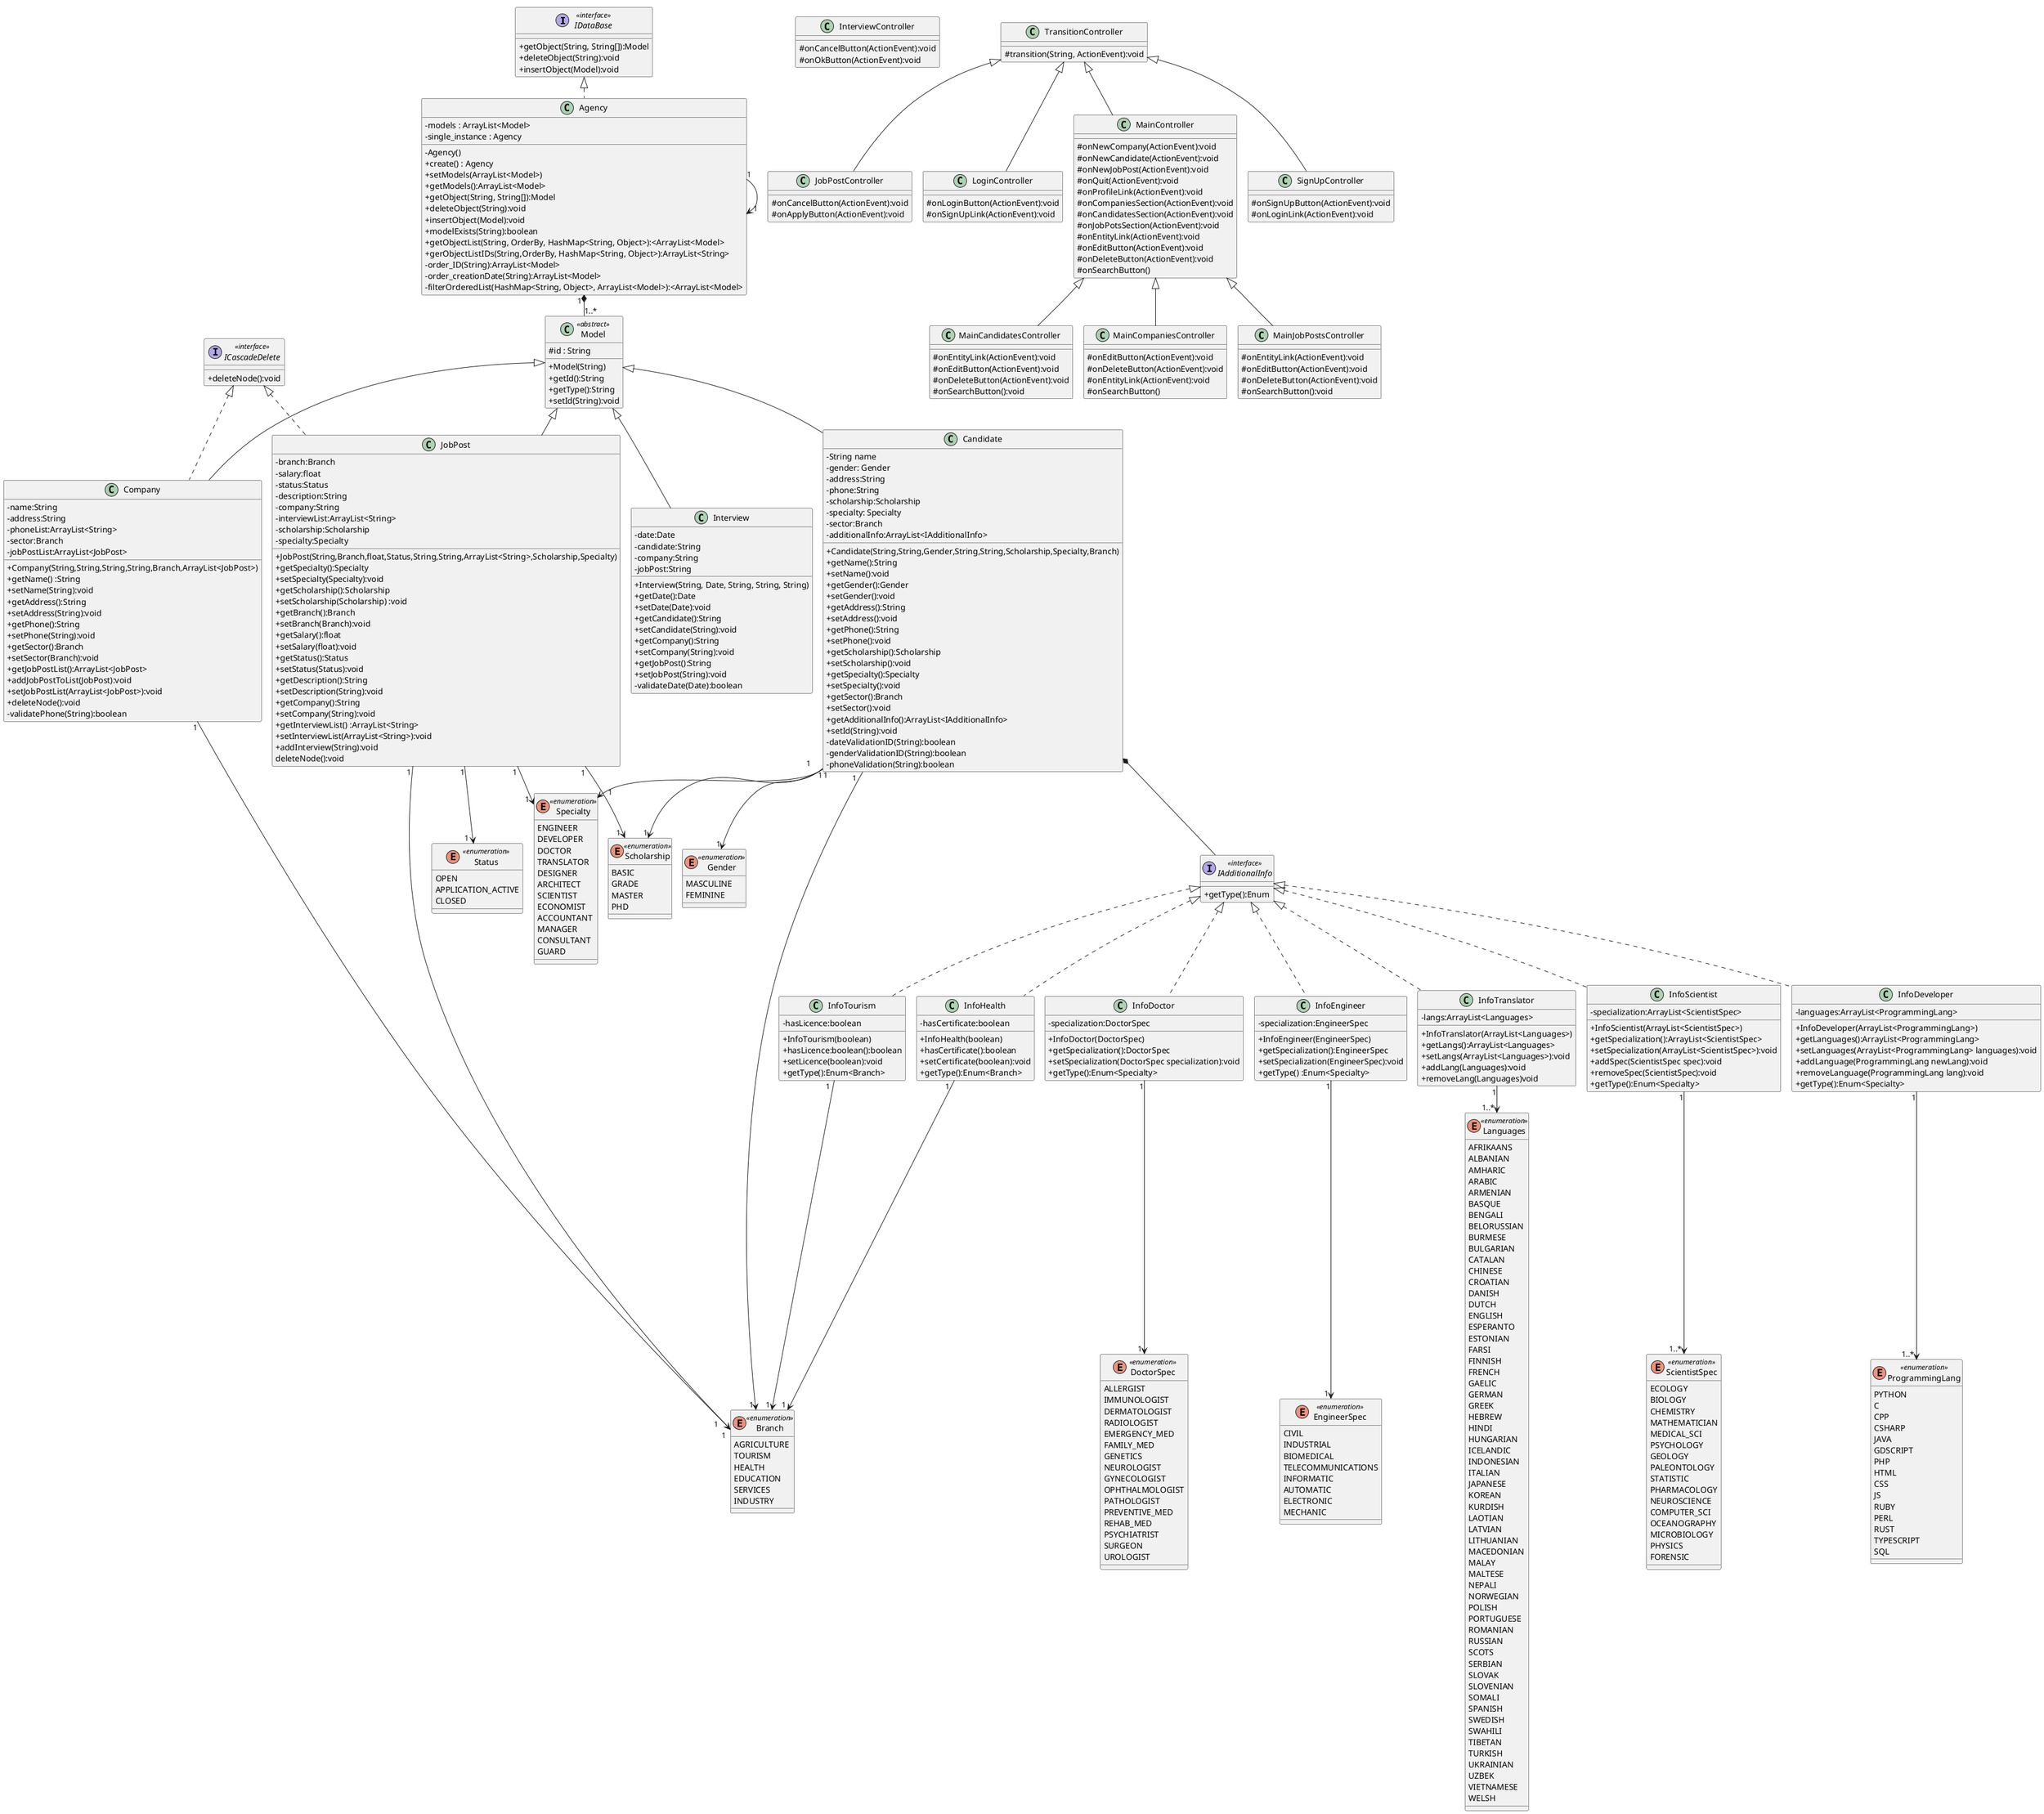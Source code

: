 @startuml
skinparam classAttributeIconSize 0
!pragma layout smetana

interface IDataBase<<interface>>{
    +getObject(String, String[]):Model
    +deleteObject(String):void
    +insertObject(Model):void

}
interface IAdditionalInfo <<interface>>{
    +getType():Enum
}

interface ICascadeDelete <<interface>>{
    +deleteNode():void
}
class Agency implements IDataBase{
    -models : ArrayList<Model>
    -single_instance : Agency
    -Agency()
    +create() : Agency
    +setModels(ArrayList<Model>)
    +getModels():ArrayList<Model>
    +getObject(String, String[]):Model
    +deleteObject(String):void
    +insertObject(Model):void
    +modelExists(String):boolean
    +getObjectList(String, OrderBy, HashMap<String, Object>):<ArrayList<Model>
    +gerObjectListIDs(String,OrderBy, HashMap<String, Object>):ArrayList<String>
    -order_ID(String):ArrayList<Model>
    -order_creationDate(String):ArrayList<Model>
    -filterOrderedList(HashMap<String, Object>, ArrayList<Model>):<ArrayList<Model>
}

class Model<<abstract>>{
    # id : String
    +Model(String)
    +getId():String
    +getType():String
    +setId(String):void
}

class Candidate extends Model{
    -String name
    -gender: Gender
    -address:String
    -phone:String
    -scholarship:Scholarship
    -specialty: Specialty
    -sector:Branch
    -additionalInfo:ArrayList<IAdditionalInfo>
    +Candidate(String,String,Gender,String,String,Scholarship,Specialty,Branch)
    +getName():String
    +setName():void
    +getGender():Gender
    +setGender():void
    +getAddress():String
    +setAddress():void
    +getPhone():String
    +setPhone():void
    +getScholarship():Scholarship
    +setScholarship():void
    +getSpecialty():Specialty
    +setSpecialty():void
    +getSector():Branch
    +setSector():void
    +getAdditionalInfo():ArrayList<IAdditionalInfo>
    +setId(String):void
    -dateValidationID(String):boolean
    -genderValidationID(String):boolean
    -phoneValidation(String):boolean
}

class Company extends Model implements ICascadeDelete{
    -name:String
    -address:String
    -phoneList:ArrayList<String>
    -sector:Branch
    -jobPostList:ArrayList<JobPost>
    +Company(String,String,String,String,Branch,ArrayList<JobPost>)
    +getName() :String
    +setName(String):void
    +getAddress():String
    +setAddress(String):void
    +getPhone():String
    +setPhone(String):void
    +getSector():Branch
    +setSector(Branch):void
    +getJobPostList():ArrayList<JobPost>
    +addJobPostToList(JobPost):void
    +setJobPostList(ArrayList<JobPost>):void
    +deleteNode():void
    -validatePhone(String):boolean
}


class Interview extends Model{
    -date:Date
    -candidate:String
    -company:String
    -jobPost:String
    +Interview(String, Date, String, String, String)
    +getDate():Date
    +setDate(Date):void
    +getCandidate():String
    +setCandidate(String):void
    +getCompany():String
    +setCompany(String):void
    +getJobPost():String
    +setJobPost(String):void
    -validateDate(Date):boolean
}

class JobPost extends Model implements ICascadeDelete{
    -branch:Branch
    -salary:float
    -status:Status
    -description:String
    -company:String
    -interviewList:ArrayList<String>
    -scholarship:Scholarship
    -specialty:Specialty
    +JobPost(String,Branch,float,Status,String,String,ArrayList<String>,Scholarship,Specialty)
    +getSpecialty():Specialty
    +setSpecialty(Specialty):void
    +getScholarship():Scholarship
    +setScholarship(Scholarship) :void
    +getBranch():Branch
    +setBranch(Branch):void
    +getSalary():float
    +setSalary(float):void
    +getStatus():Status
    +setStatus(Status):void
    +getDescription():String
    +setDescription(String):void
    +getCompany():String
    +setCompany(String):void
    +getInterviewList() :ArrayList<String>
    +setInterviewList(ArrayList<String>):void
    +addInterview(String):void
    deleteNode():void
}


class InfoDeveloper implements IAdditionalInfo{
    -languages:ArrayList<ProgrammingLang>
    +InfoDeveloper(ArrayList<ProgrammingLang>)
    +getLanguages():ArrayList<ProgrammingLang>
    +setLanguages(ArrayList<ProgrammingLang> languages):void
    +addLanguage(ProgrammingLang newLang):void
    +removeLanguage(ProgrammingLang lang):void
    +getType():Enum<Specialty>
}

class InfoDoctor implements IAdditionalInfo{
    -specialization:DoctorSpec
    +InfoDoctor(DoctorSpec)
    +getSpecialization():DoctorSpec
    +setSpecialization(DoctorSpec specialization):void
    +getType():Enum<Specialty>
}

class InfoEngineer implements IAdditionalInfo{
    -specialization:EngineerSpec
    +InfoEngineer(EngineerSpec)
    +getSpecialization():EngineerSpec
    +setSpecialization(EngineerSpec):void
    +getType() :Enum<Specialty>
}

class InfoHealth implements IAdditionalInfo{
    -hasCertificate:boolean
    +InfoHealth(boolean)
    +hasCertificate():boolean
    +setCertificate(boolean):void
    +getType():Enum<Branch>
}
class InfoTourism implements IAdditionalInfo{
    -hasLicence:boolean
    +InfoTourism(boolean)
    +hasLicence:boolean():boolean
    +setLicence(boolean):void
    +getType():Enum<Branch>
}

class InfoTranslator implements IAdditionalInfo{
    -langs:ArrayList<Languages>
    +InfoTranslator(ArrayList<Languages>)
    +getLangs():ArrayList<Languages>
    +setLangs(ArrayList<Languages>):void
    +addLang(Languages):void
    +removeLang(Languages)void
}

class InfoScientist implements IAdditionalInfo{
    -specialization:ArrayList<ScientistSpec>
    +InfoScientist(ArrayList<ScientistSpec>)
    +getSpecialization():ArrayList<ScientistSpec>
    +setSpecialization(ArrayList<ScientistSpec>):void
    +addSpec(ScientistSpec spec):void
    +removeSpec(ScientistSpec):void
    +getType():Enum<Specialty>
}

class InterviewController {
    #onCancelButton(ActionEvent):void
    #onOkButton(ActionEvent):void
}

class JobPostController extends TransitionController{
    #onCancelButton(ActionEvent):void
    #onApplyButton(ActionEvent):void
}

class LoginController extends TransitionController {
    #onLoginButton(ActionEvent):void
    #onSignUpLink(ActionEvent):void
}

class MainCandidatesController extends MainController {
    #onEntityLink(ActionEvent):void
    #onEditButton(ActionEvent):void
    #onDeleteButton(ActionEvent):void 
    #onSearchButton():void
}

class MainCompaniesController extends  MainController{
    #onEditButton(ActionEvent):void
    #onDeleteButton(ActionEvent):void
    #onEntityLink(ActionEvent):void
    #onSearchButton()
}
class MainController extends TransitionController{
    #onNewCompany(ActionEvent):void
    #onNewCandidate(ActionEvent):void
    #onNewJobPost(ActionEvent):void 
    #onQuit(ActionEvent):void
    #onProfileLink(ActionEvent):void
    #onCompaniesSection(ActionEvent):void
    #onCandidatesSection(ActionEvent):void
    #onJobPotsSection(ActionEvent):void
    #onEntityLink(ActionEvent):void
    #onEditButton(ActionEvent):void
    #onDeleteButton(ActionEvent):void 
    #onSearchButton()
}

class SignUpController extends TransitionController{
    #onSignUpButton(ActionEvent):void
    #onLoginLink(ActionEvent):void
}

class MainJobPostsController extends MainController {
    #onEntityLink(ActionEvent):void
    #onEditButton(ActionEvent):void
    #onDeleteButton(ActionEvent):void
    #onSearchButton():void
}

class TransitionController {
    #transition(String, ActionEvent):void
}
enum Branch <<enumeration>>{
    AGRICULTURE
    TOURISM
    HEALTH
    EDUCATION
    SERVICES
    INDUSTRY
}

enum DoctorSpec <<enumeration>>{
    ALLERGIST
    IMMUNOLOGIST
    DERMATOLOGIST
    RADIOLOGIST
    EMERGENCY_MED
    FAMILY_MED
    GENETICS
    NEUROLOGIST
    GYNECOLOGIST
    OPHTHALMOLOGIST
    PATHOLOGIST
    PREVENTIVE_MED
    REHAB_MED
    PSYCHIATRIST
    SURGEON
    UROLOGIST
}

enum EngineerSpec <<enumeration>>{
    CIVIL
    INDUSTRIAL
    BIOMEDICAL
    TELECOMMUNICATIONS
    INFORMATIC
    AUTOMATIC
    ELECTRONIC
    MECHANIC
}

enum Gender <<enumeration>>{
    MASCULINE
    FEMININE
}

enum Languages <<enumeration>>{
    AFRIKAANS
    ALBANIAN
    AMHARIC
    ARABIC
    ARMENIAN
    BASQUE
    BENGALI
    BELORUSSIAN
    BURMESE
    BULGARIAN
    CATALAN
    CHINESE
    CROATIAN
    DANISH
    DUTCH
    ENGLISH
    ESPERANTO
    ESTONIAN
    FARSI
    FINNISH
    FRENCH
    GAELIC
    GERMAN
    GREEK
    HEBREW
    HINDI
    HUNGARIAN
    ICELANDIC
    INDONESIAN
    ITALIAN
    JAPANESE
    KOREAN
    KURDISH
    LAOTIAN
    LATVIAN
    LITHUANIAN
    MACEDONIAN
    MALAY
    MALTESE
    NEPALI
    NORWEGIAN
    POLISH
    PORTUGUESE
    ROMANIAN
    RUSSIAN
    SCOTS
    SERBIAN
    SLOVAK
    SLOVENIAN
    SOMALI
    SPANISH
    SWEDISH
    SWAHILI
    TIBETAN
    TURKISH
    UKRAINIAN
    UZBEK
    VIETNAMESE
    WELSH
}

enum ProgrammingLang <<enumeration>>{
    PYTHON
    C
    CPP
    CSHARP
    JAVA
    GDSCRIPT
    PHP
    HTML
    CSS
    JS
    RUBY
    PERL
    RUST
    TYPESCRIPT
    SQL
}

enum Scholarship <<enumeration>>{
    BASIC
    GRADE
    MASTER
    PHD
}

enum ScientistSpec <<enumeration>>{
    ECOLOGY
    BIOLOGY
    CHEMISTRY
    MATHEMATICIAN
    MEDICAL_SCI
    PSYCHOLOGY
    GEOLOGY
    PALEONTOLOGY
    STATISTIC
    PHARMACOLOGY
    NEUROSCIENCE
    COMPUTER_SCI
    OCEANOGRAPHY
    MICROBIOLOGY
    PHYSICS
    FORENSIC
}

enum Specialty <<enumeration>>{
    ENGINEER
    DEVELOPER
    DOCTOR
    TRANSLATOR
    DESIGNER
    ARCHITECT
    SCIENTIST
    ECONOMIST
    ACCOUNTANT
    MANAGER
    CONSULTANT
    GUARD
}

enum  Status <<enumeration>>{
    OPEN
    APPLICATION_ACTIVE
    CLOSED
}

Candidate"1      " --> "1"Gender
Candidate"1" --> "1"Scholarship
Candidate"1" --> "     1"Specialty
Candidate"1   " --> "1 "Branch
InfoHealth"1  "--> "1 "Branch
InfoTourism"1  " --> "1 "Branch
JobPost"1 " --> "1  "Branch
JobPost"1" --> "1  "Status
JobPost"1"--> "1  "Scholarship
JobPost"1" --> "1  "Specialty
Company"1" --> "1      "Branch

InfoDeveloper"1" --> "1..* "ProgrammingLang
InfoTranslator"1" -->"1..* "Languages
InfoScientist"1" -->"1..* "ScientistSpec

InfoDoctor"1" --> "1 "DoctorSpec
InfoEngineer"1" --> "1 "EngineerSpec
Agency"1 " *--"1..*"Model
Agency "1" --> "   1" Agency
Candidate *-- IAdditionalInfo
@enduml
